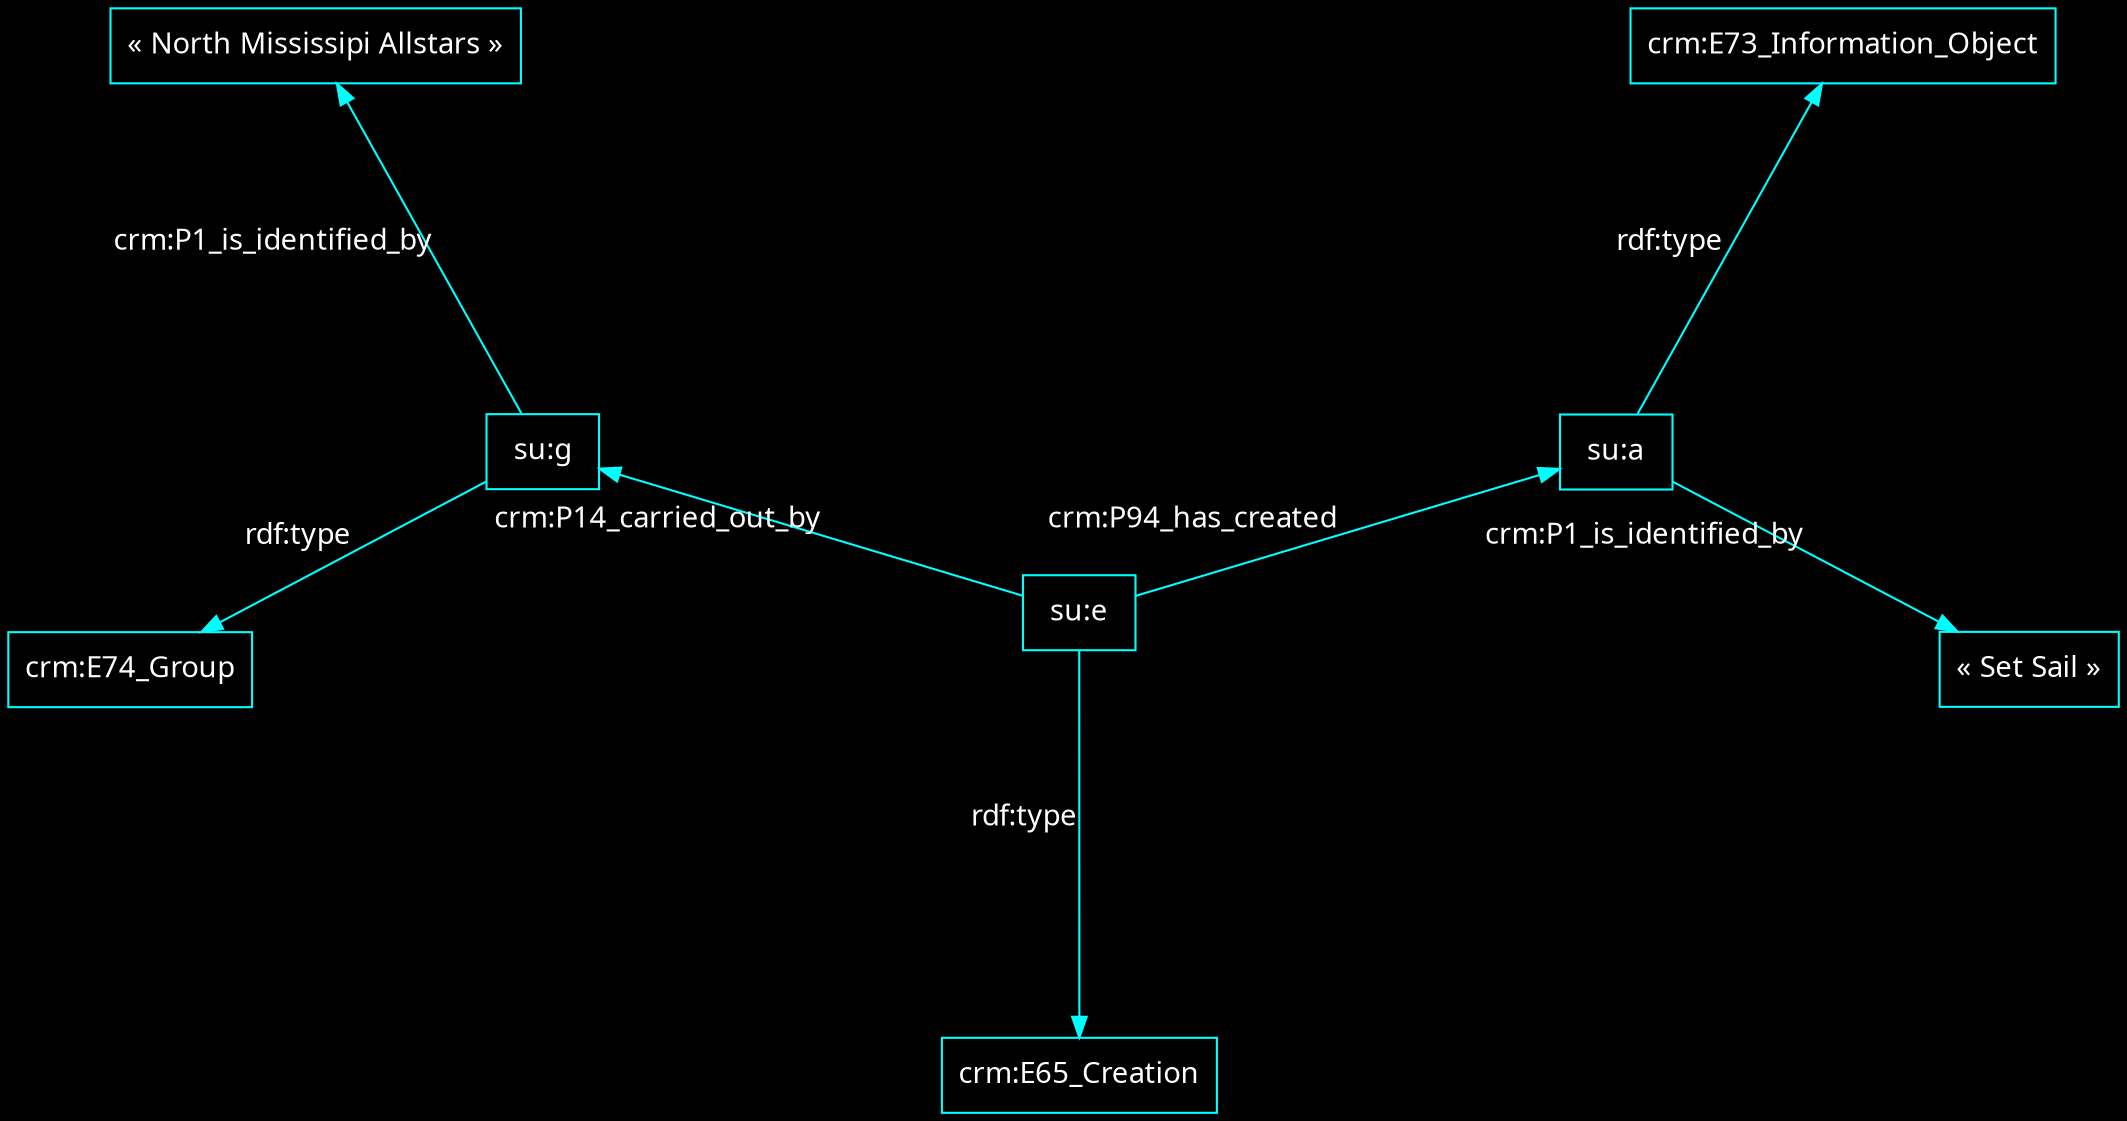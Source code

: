 digraph {
    graph [bgcolor=black]
    rankdir=LR
    node [color=white,fontcolor=white,fontname="FiraCode Nerd Font Mono Regular",shape=box]
    edge [color=white,fontcolor=white,fontname="FiraCode Nerd Font Mono Regular"]
    

    layout=sfdp
node [color=cyan,fontcolor=white]
edge [color=cyan,fontcolor=white]
"su:g" -> "crm:E74_Group" [label="rdf:type"]
"su:g" -> "« North Mississipi Allstars »" [label="crm:P1_is_identified_by"]
"su:e" -> "crm:E65_Creation" [label="rdf:type"]
"su:e" -> "su:a" [label="crm:P94_has_created"]
"su:a" -> "« Set Sail »" [label="crm:P1_is_identified_by"]
"su:a" -> "crm:E73_Information_Object" [label="rdf:type"]
"su:e" -> "su:g" [label="crm:P14_carried_out_by"]
}
